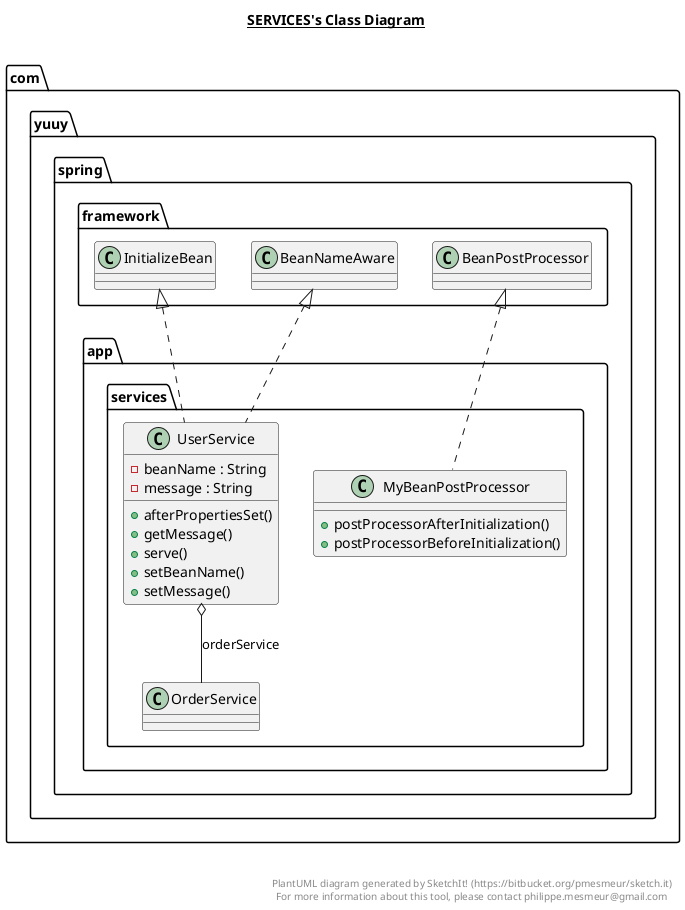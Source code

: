 @startuml

title __SERVICES's Class Diagram__\n

  namespace com.yuuy.spring.app {
    namespace services {
      class com.yuuy.spring.app.services.MyBeanPostProcessor {
          + postProcessorAfterInitialization()
          + postProcessorBeforeInitialization()
      }
    }
  }
  

  namespace com.yuuy.spring.app {
    namespace services {
      class com.yuuy.spring.app.services.OrderService {
      }
    }
  }
  

  namespace com.yuuy.spring.app {
    namespace services {
      class com.yuuy.spring.app.services.UserService {
          - beanName : String
          - message : String
          + afterPropertiesSet()
          + getMessage()
          + serve()
          + setBeanName()
          + setMessage()
      }
    }
  }
  

  com.yuuy.spring.app.services.MyBeanPostProcessor .up.|> com.yuuy.spring.framework.BeanPostProcessor
  com.yuuy.spring.app.services.UserService .up.|> com.yuuy.spring.framework.BeanNameAware
  com.yuuy.spring.app.services.UserService .up.|> com.yuuy.spring.framework.InitializeBean
  com.yuuy.spring.app.services.UserService o-- com.yuuy.spring.app.services.OrderService : orderService


right footer


PlantUML diagram generated by SketchIt! (https://bitbucket.org/pmesmeur/sketch.it)
For more information about this tool, please contact philippe.mesmeur@gmail.com
endfooter

@enduml
